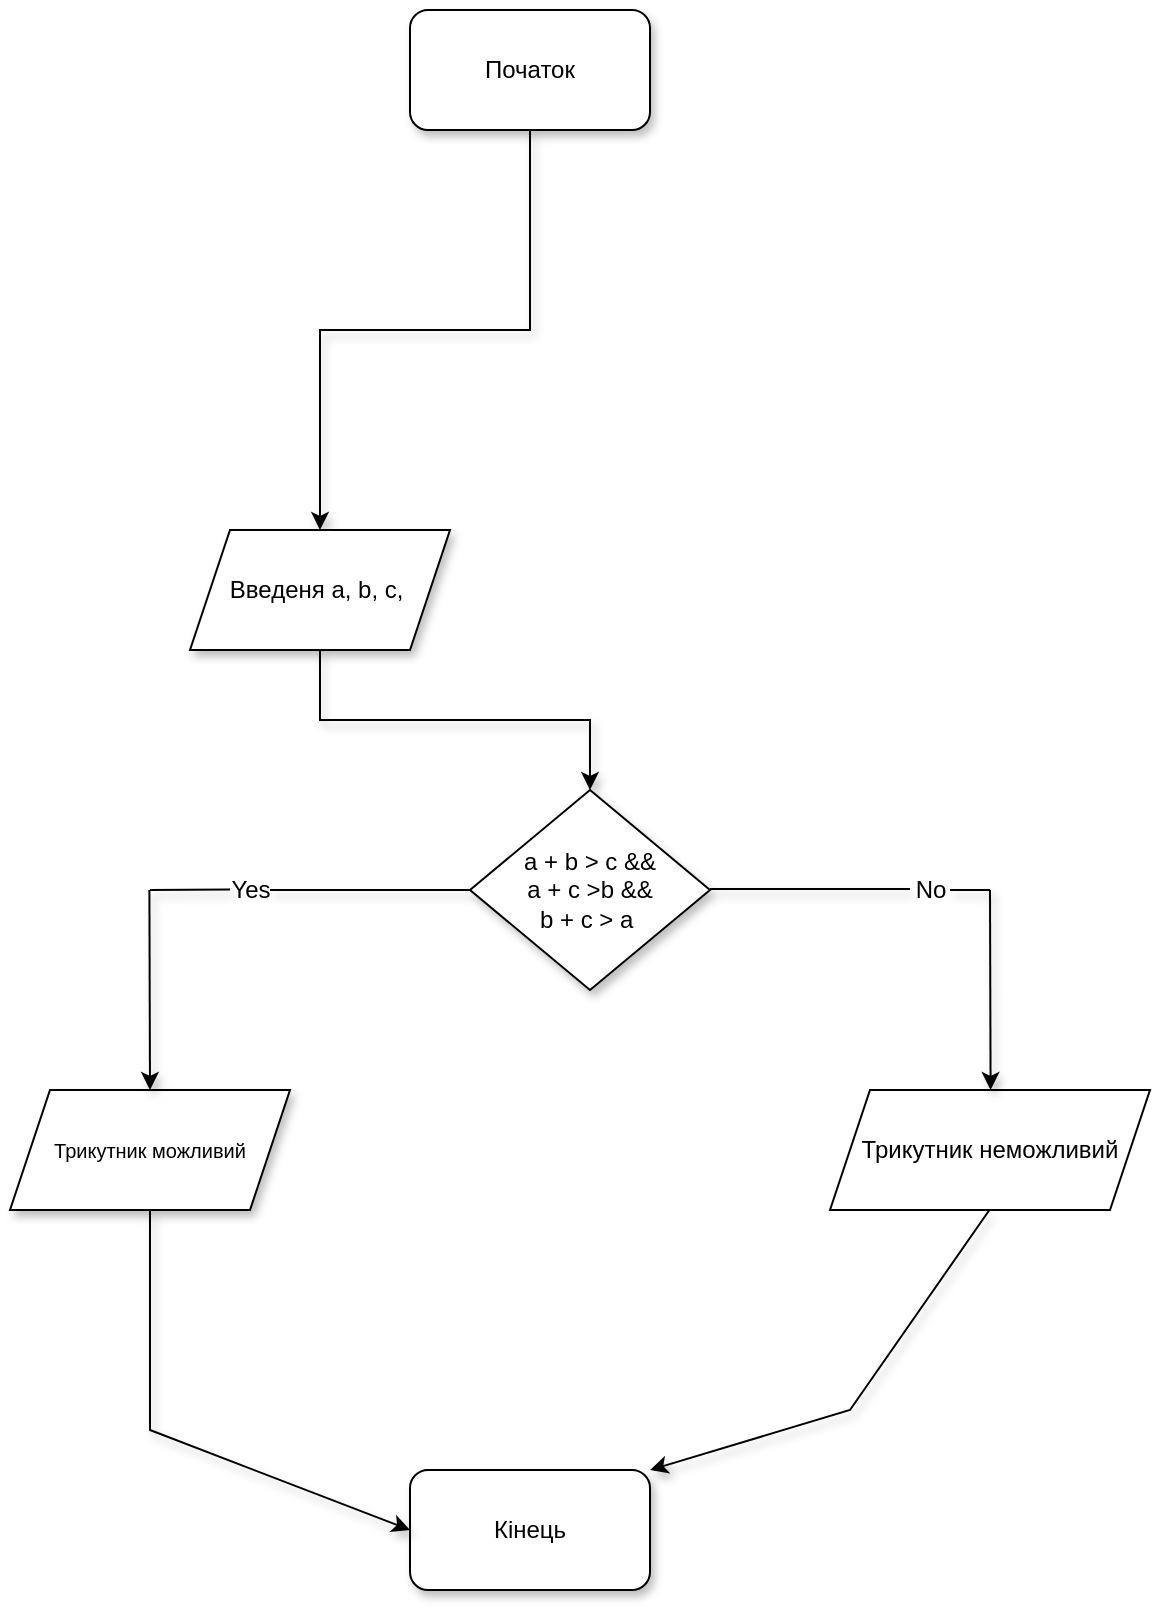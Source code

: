 <mxfile version="26.0.16">
  <diagram name="Страница — 1" id="Lzq8d5GTRrk68phpDPYD">
    <mxGraphModel dx="1615" dy="1972" grid="1" gridSize="10" guides="1" tooltips="1" connect="1" arrows="1" fold="1" page="1" pageScale="1" pageWidth="827" pageHeight="1169" math="0" shadow="0">
      <root>
        <mxCell id="0" />
        <mxCell id="1" parent="0" />
        <mxCell id="mqnAiRJTUCGGiW-fdODI-7" style="edgeStyle=orthogonalEdgeStyle;rounded=0;orthogonalLoop=1;jettySize=auto;html=1;exitX=0.5;exitY=1;exitDx=0;exitDy=0;entryX=0.5;entryY=0;entryDx=0;entryDy=0;shadow=1;" edge="1" parent="1" source="mqnAiRJTUCGGiW-fdODI-5" target="mqnAiRJTUCGGiW-fdODI-6">
          <mxGeometry relative="1" as="geometry" />
        </mxCell>
        <mxCell id="mqnAiRJTUCGGiW-fdODI-5" value="Початок" style="rounded=1;whiteSpace=wrap;html=1;shadow=1;" vertex="1" parent="1">
          <mxGeometry x="340" y="-1130" width="120" height="60" as="geometry" />
        </mxCell>
        <mxCell id="mqnAiRJTUCGGiW-fdODI-9" style="edgeStyle=orthogonalEdgeStyle;rounded=0;orthogonalLoop=1;jettySize=auto;html=1;exitX=0.5;exitY=1;exitDx=0;exitDy=0;entryX=0.5;entryY=0;entryDx=0;entryDy=0;shadow=1;" edge="1" parent="1" source="mqnAiRJTUCGGiW-fdODI-6" target="mqnAiRJTUCGGiW-fdODI-8">
          <mxGeometry relative="1" as="geometry" />
        </mxCell>
        <mxCell id="mqnAiRJTUCGGiW-fdODI-6" value="Введеня a, b, c,&amp;nbsp;" style="shape=parallelogram;perimeter=parallelogramPerimeter;whiteSpace=wrap;html=1;fixedSize=1;shadow=1;" vertex="1" parent="1">
          <mxGeometry x="230" y="-870" width="130" height="60" as="geometry" />
        </mxCell>
        <mxCell id="mqnAiRJTUCGGiW-fdODI-8" value="a + b &amp;gt; c &amp;amp;&amp;amp;&lt;div&gt;a + c &amp;gt;b &amp;amp;&amp;amp;&lt;/div&gt;&lt;div&gt;b + c &amp;gt; a&amp;nbsp;&lt;/div&gt;" style="rhombus;whiteSpace=wrap;html=1;strokeWidth=1;shadow=1;" vertex="1" parent="1">
          <mxGeometry x="370" y="-740" width="120" height="100" as="geometry" />
        </mxCell>
        <mxCell id="mqnAiRJTUCGGiW-fdODI-10" value="" style="endArrow=none;html=1;rounded=0;shadow=1;" edge="1" parent="1">
          <mxGeometry width="50" height="50" relative="1" as="geometry">
            <mxPoint x="270" y="-690" as="sourcePoint" />
            <mxPoint x="370" y="-690" as="targetPoint" />
          </mxGeometry>
        </mxCell>
        <mxCell id="mqnAiRJTUCGGiW-fdODI-11" value="" style="endArrow=none;html=1;rounded=0;shadow=1;" edge="1" parent="1">
          <mxGeometry width="50" height="50" relative="1" as="geometry">
            <mxPoint x="490" y="-690.53" as="sourcePoint" />
            <mxPoint x="590" y="-690.53" as="targetPoint" />
          </mxGeometry>
        </mxCell>
        <mxCell id="mqnAiRJTUCGGiW-fdODI-12" value="Yes" style="text;html=1;align=center;verticalAlign=middle;resizable=0;points=[];autosize=1;strokeColor=none;fillColor=none;shadow=1;" vertex="1" parent="1">
          <mxGeometry x="240" y="-705" width="40" height="30" as="geometry" />
        </mxCell>
        <mxCell id="mqnAiRJTUCGGiW-fdODI-13" value="No" style="text;html=1;align=center;verticalAlign=middle;resizable=0;points=[];autosize=1;strokeColor=none;fillColor=none;shadow=1;" vertex="1" parent="1">
          <mxGeometry x="580" y="-705" width="40" height="30" as="geometry" />
        </mxCell>
        <mxCell id="mqnAiRJTUCGGiW-fdODI-14" value="" style="endArrow=none;html=1;rounded=0;shadow=1;" edge="1" parent="1">
          <mxGeometry width="50" height="50" relative="1" as="geometry">
            <mxPoint x="210" y="-690" as="sourcePoint" />
            <mxPoint x="250" y="-690.3" as="targetPoint" />
          </mxGeometry>
        </mxCell>
        <mxCell id="mqnAiRJTUCGGiW-fdODI-16" value="" style="endArrow=none;html=1;rounded=0;shadow=1;" edge="1" parent="1">
          <mxGeometry width="50" height="50" relative="1" as="geometry">
            <mxPoint x="610" y="-690" as="sourcePoint" />
            <mxPoint x="630" y="-690" as="targetPoint" />
          </mxGeometry>
        </mxCell>
        <mxCell id="mqnAiRJTUCGGiW-fdODI-17" value="&lt;font size=&quot;1&quot;&gt;Трикутник можливий&lt;/font&gt;" style="shape=parallelogram;perimeter=parallelogramPerimeter;whiteSpace=wrap;html=1;fixedSize=1;shadow=1;" vertex="1" parent="1">
          <mxGeometry x="140" y="-590" width="140" height="60" as="geometry" />
        </mxCell>
        <mxCell id="mqnAiRJTUCGGiW-fdODI-18" value="Трикутник неможливий" style="shape=parallelogram;perimeter=parallelogramPerimeter;whiteSpace=wrap;html=1;fixedSize=1;shadow=0;" vertex="1" parent="1">
          <mxGeometry x="550" y="-590" width="160" height="60" as="geometry" />
        </mxCell>
        <mxCell id="mqnAiRJTUCGGiW-fdODI-19" value="" style="endArrow=classic;html=1;rounded=0;entryX=0.5;entryY=0;entryDx=0;entryDy=0;shadow=1;" edge="1" parent="1" target="mqnAiRJTUCGGiW-fdODI-17">
          <mxGeometry width="50" height="50" relative="1" as="geometry">
            <mxPoint x="209.7" y="-690" as="sourcePoint" />
            <mxPoint x="209.7" y="-620" as="targetPoint" />
          </mxGeometry>
        </mxCell>
        <mxCell id="mqnAiRJTUCGGiW-fdODI-21" value="" style="endArrow=classic;html=1;rounded=0;entryX=0.5;entryY=0;entryDx=0;entryDy=0;shadow=1;" edge="1" parent="1">
          <mxGeometry width="50" height="50" relative="1" as="geometry">
            <mxPoint x="630" y="-690" as="sourcePoint" />
            <mxPoint x="630.3" y="-590" as="targetPoint" />
          </mxGeometry>
        </mxCell>
        <mxCell id="mqnAiRJTUCGGiW-fdODI-22" value="Кінець" style="rounded=1;whiteSpace=wrap;html=1;shadow=1;" vertex="1" parent="1">
          <mxGeometry x="340" y="-400" width="120" height="60" as="geometry" />
        </mxCell>
        <mxCell id="mqnAiRJTUCGGiW-fdODI-25" value="" style="endArrow=classic;html=1;rounded=0;exitX=0.5;exitY=1;exitDx=0;exitDy=0;entryX=0;entryY=0.5;entryDx=0;entryDy=0;shadow=1;" edge="1" parent="1" source="mqnAiRJTUCGGiW-fdODI-17" target="mqnAiRJTUCGGiW-fdODI-22">
          <mxGeometry width="50" height="50" relative="1" as="geometry">
            <mxPoint x="200" y="-420" as="sourcePoint" />
            <mxPoint x="250" y="-470" as="targetPoint" />
            <Array as="points">
              <mxPoint x="210" y="-420" />
            </Array>
          </mxGeometry>
        </mxCell>
        <mxCell id="mqnAiRJTUCGGiW-fdODI-26" value="" style="endArrow=classic;html=1;rounded=0;entryX=1;entryY=0;entryDx=0;entryDy=0;shadow=1;" edge="1" parent="1" target="mqnAiRJTUCGGiW-fdODI-22">
          <mxGeometry width="50" height="50" relative="1" as="geometry">
            <mxPoint x="629.7" y="-530" as="sourcePoint" />
            <mxPoint x="629.7" y="-450" as="targetPoint" />
            <Array as="points">
              <mxPoint x="560" y="-430" />
            </Array>
          </mxGeometry>
        </mxCell>
      </root>
    </mxGraphModel>
  </diagram>
</mxfile>
